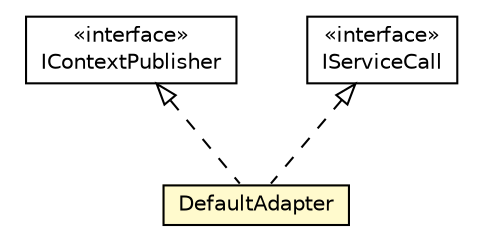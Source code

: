 #!/usr/local/bin/dot
#
# Class diagram 
# Generated by UMLGraph version R5_6-24-gf6e263 (http://www.umlgraph.org/)
#

digraph G {
	edge [fontname="Helvetica",fontsize=10,labelfontname="Helvetica",labelfontsize=10];
	node [fontname="Helvetica",fontsize=10,shape=plaintext];
	nodesep=0.25;
	ranksep=0.5;
	// org.universAAL.ui.handler.kinect.adapter.contextBus.IContextPublisher
	c3319324 [label=<<table title="org.universAAL.ui.handler.kinect.adapter.contextBus.IContextPublisher" border="0" cellborder="1" cellspacing="0" cellpadding="2" port="p" href="../contextBus/IContextPublisher.html">
		<tr><td><table border="0" cellspacing="0" cellpadding="1">
<tr><td align="center" balign="center"> &#171;interface&#187; </td></tr>
<tr><td align="center" balign="center"> IContextPublisher </td></tr>
		</table></td></tr>
		</table>>, URL="../contextBus/IContextPublisher.html", fontname="Helvetica", fontcolor="black", fontsize=10.0];
	// org.universAAL.ui.handler.kinect.adapter.serviceBus.IServiceCall
	c3319327 [label=<<table title="org.universAAL.ui.handler.kinect.adapter.serviceBus.IServiceCall" border="0" cellborder="1" cellspacing="0" cellpadding="2" port="p" href="../serviceBus/IServiceCall.html">
		<tr><td><table border="0" cellspacing="0" cellpadding="1">
<tr><td align="center" balign="center"> &#171;interface&#187; </td></tr>
<tr><td align="center" balign="center"> IServiceCall </td></tr>
		</table></td></tr>
		</table>>, URL="../serviceBus/IServiceCall.html", fontname="Helvetica", fontcolor="black", fontsize=10.0];
	// org.universAAL.ui.handler.kinect.adapter.defaultComponents.DefaultAdapter
	c3319333 [label=<<table title="org.universAAL.ui.handler.kinect.adapter.defaultComponents.DefaultAdapter" border="0" cellborder="1" cellspacing="0" cellpadding="2" port="p" bgcolor="lemonChiffon" href="./DefaultAdapter.html">
		<tr><td><table border="0" cellspacing="0" cellpadding="1">
<tr><td align="center" balign="center"> DefaultAdapter </td></tr>
		</table></td></tr>
		</table>>, URL="./DefaultAdapter.html", fontname="Helvetica", fontcolor="black", fontsize=10.0];
	//org.universAAL.ui.handler.kinect.adapter.defaultComponents.DefaultAdapter implements org.universAAL.ui.handler.kinect.adapter.serviceBus.IServiceCall
	c3319327:p -> c3319333:p [dir=back,arrowtail=empty,style=dashed];
	//org.universAAL.ui.handler.kinect.adapter.defaultComponents.DefaultAdapter implements org.universAAL.ui.handler.kinect.adapter.contextBus.IContextPublisher
	c3319324:p -> c3319333:p [dir=back,arrowtail=empty,style=dashed];
}

